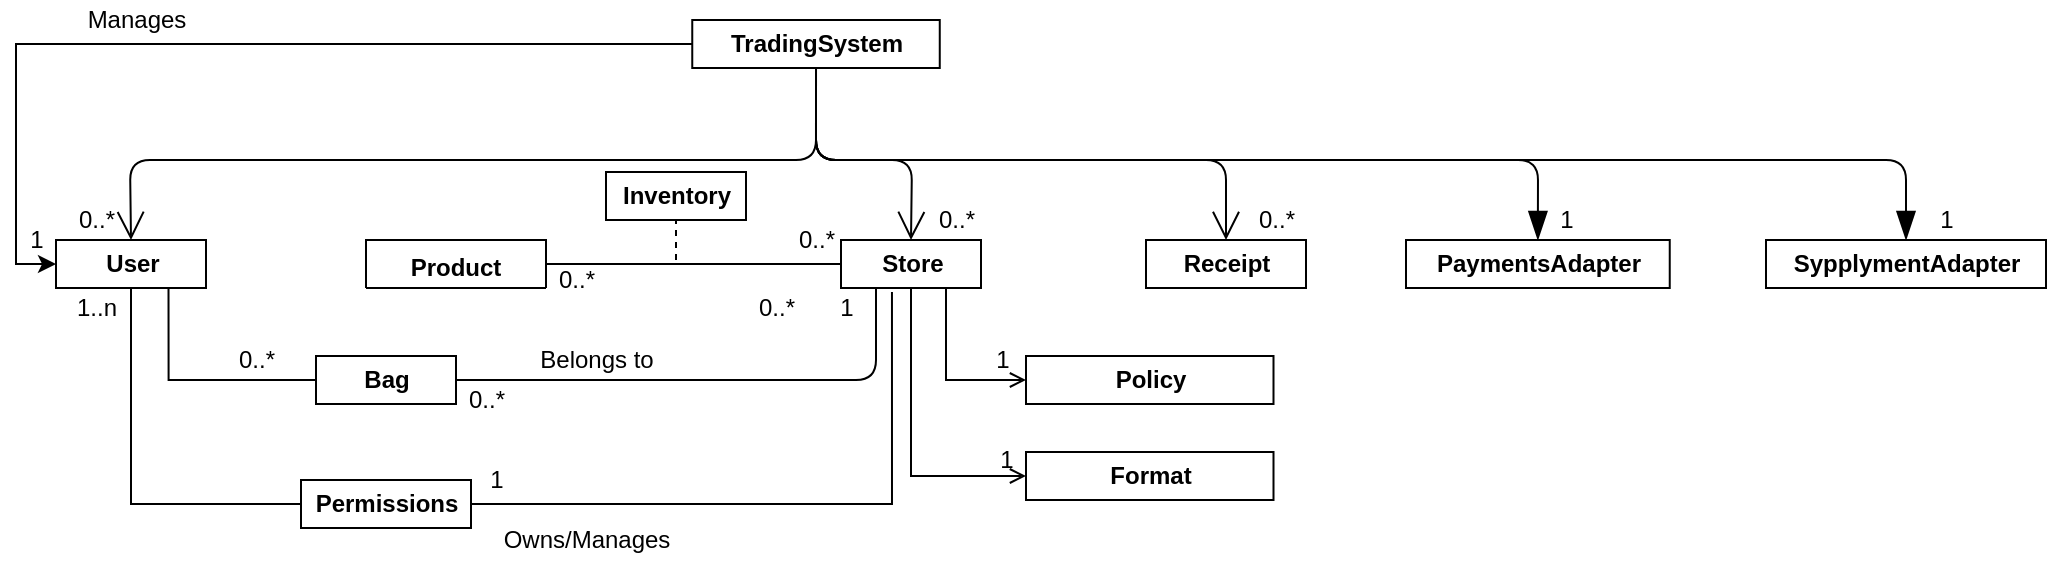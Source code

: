 <mxfile version="14.5.8" type="device"><diagram id="RefZyHLw1zsKc77F1APH" name="Page-1"><mxGraphModel dx="1422" dy="882" grid="1" gridSize="10" guides="1" tooltips="1" connect="1" arrows="1" fold="1" page="1" pageScale="1" pageWidth="850" pageHeight="1100" math="0" shadow="0"><root><mxCell id="0"/><mxCell id="1" parent="0"/><mxCell id="fxyR44luEnfHomacXjEl-32" value="" style="endArrow=blockThin;endFill=1;endSize=12;html=1;exitX=0.5;exitY=1;exitDx=0;exitDy=0;entryX=0.5;entryY=0;entryDx=0;entryDy=0;" parent="1" source="JBgmAeCuhrlYnCRpcaJn-23" target="JBgmAeCuhrlYnCRpcaJn-24" edge="1"><mxGeometry width="160" relative="1" as="geometry"><mxPoint x="725" y="136" as="sourcePoint"/><mxPoint x="1150" y="264" as="targetPoint"/><Array as="points"><mxPoint x="605" y="240"/><mxPoint x="966" y="240"/></Array></mxGeometry></mxCell><mxCell id="fxyR44luEnfHomacXjEl-36" value="" style="endArrow=open;endFill=1;endSize=12;html=1;entryX=0.5;entryY=0;entryDx=0;entryDy=0;exitX=0.5;exitY=1;exitDx=0;exitDy=0;" parent="1" source="JBgmAeCuhrlYnCRpcaJn-23" target="JBgmAeCuhrlYnCRpcaJn-16" edge="1"><mxGeometry width="160" relative="1" as="geometry"><mxPoint x="725" y="136" as="sourcePoint"/><mxPoint x="280" y="356" as="targetPoint"/><Array as="points"><mxPoint x="605" y="240"/><mxPoint x="262" y="240"/></Array></mxGeometry></mxCell><mxCell id="fxyR44luEnfHomacXjEl-37" value="0..*" style="text;html=1;align=center;verticalAlign=middle;resizable=0;points=[];autosize=1;" parent="1" vertex="1"><mxGeometry x="230" y="260" width="30" height="20" as="geometry"/></mxCell><mxCell id="fxyR44luEnfHomacXjEl-43" value="0..*" style="text;html=1;align=center;verticalAlign=middle;resizable=0;points=[];autosize=1;" parent="1" vertex="1"><mxGeometry x="310" y="330" width="30" height="20" as="geometry"/></mxCell><mxCell id="fxyR44luEnfHomacXjEl-45" value="0..*" style="text;html=1;align=center;verticalAlign=middle;resizable=0;points=[];autosize=1;" parent="1" vertex="1"><mxGeometry x="660" y="260" width="30" height="20" as="geometry"/></mxCell><mxCell id="fxyR44luEnfHomacXjEl-73" value="1" style="text;html=1;align=center;verticalAlign=middle;resizable=0;points=[];autosize=1;" parent="1" vertex="1"><mxGeometry x="205" y="270" width="20" height="20" as="geometry"/></mxCell><mxCell id="fxyR44luEnfHomacXjEl-83" value="Product" style="swimlane;fontStyle=1;align=center;verticalAlign=top;childLayout=stackLayout;horizontal=1;startSize=26;horizontalStack=0;resizeParent=1;resizeLast=0;collapsible=1;marginBottom=0;rounded=0;shadow=0;strokeWidth=1;" parent="1" vertex="1"><mxGeometry x="380" y="280" width="90" height="24" as="geometry"><mxRectangle x="340" y="380" width="170" height="26" as="alternateBounds"/></mxGeometry></mxCell><mxCell id="fxyR44luEnfHomacXjEl-145" value="" style="endArrow=blockThin;endFill=1;endSize=12;html=1;entryX=0.5;entryY=0;entryDx=0;entryDy=0;exitX=0.5;exitY=1;exitDx=0;exitDy=0;" parent="1" source="JBgmAeCuhrlYnCRpcaJn-23" target="JBgmAeCuhrlYnCRpcaJn-25" edge="1"><mxGeometry width="160" relative="1" as="geometry"><mxPoint x="725" y="136" as="sourcePoint"/><mxPoint x="1360" y="264" as="targetPoint"/><Array as="points"><mxPoint x="605" y="240"/><mxPoint x="1150" y="240"/></Array></mxGeometry></mxCell><mxCell id="fxyR44luEnfHomacXjEl-146" value="" style="endArrow=open;endFill=1;endSize=12;html=1;exitX=0.5;exitY=1;exitDx=0;exitDy=0;entryX=0.5;entryY=0;entryDx=0;entryDy=0;" parent="1" source="JBgmAeCuhrlYnCRpcaJn-23" target="JBgmAeCuhrlYnCRpcaJn-17" edge="1"><mxGeometry width="160" relative="1" as="geometry"><mxPoint x="725" y="136" as="sourcePoint"/><mxPoint x="600" y="356" as="targetPoint"/><Array as="points"><mxPoint x="605" y="240"/><mxPoint x="653" y="240"/></Array></mxGeometry></mxCell><mxCell id="fxyR44luEnfHomacXjEl-148" value="1" style="text;html=1;align=center;verticalAlign=middle;resizable=0;points=[];autosize=1;" parent="1" vertex="1"><mxGeometry x="1160" y="260" width="20" height="20" as="geometry"/></mxCell><mxCell id="fxyR44luEnfHomacXjEl-149" value="1" style="text;html=1;align=center;verticalAlign=middle;resizable=0;points=[];autosize=1;" parent="1" vertex="1"><mxGeometry x="970" y="260" width="20" height="20" as="geometry"/></mxCell><mxCell id="fxyR44luEnfHomacXjEl-152" value="1" style="text;html=1;align=center;verticalAlign=middle;resizable=0;points=[];autosize=1;" parent="1" vertex="1"><mxGeometry x="690" y="380" width="20" height="20" as="geometry"/></mxCell><mxCell id="fxyR44luEnfHomacXjEl-153" value="1" style="text;html=1;align=center;verticalAlign=middle;resizable=0;points=[];autosize=1;" parent="1" vertex="1"><mxGeometry x="687.5" y="330" width="20" height="20" as="geometry"/></mxCell><mxCell id="RaA0gmaQhVdnIfGNhmqf-37" value="0..*" style="text;html=1;align=center;verticalAlign=middle;resizable=0;points=[];autosize=1;" parent="1" vertex="1"><mxGeometry x="820" y="260" width="30" height="20" as="geometry"/></mxCell><mxCell id="JBgmAeCuhrlYnCRpcaJn-6" value="Manages" style="text;html=1;align=center;verticalAlign=middle;resizable=0;points=[];autosize=1;" parent="1" vertex="1"><mxGeometry x="230" y="160" width="70" height="20" as="geometry"/></mxCell><mxCell id="JBgmAeCuhrlYnCRpcaJn-14" value="&lt;b&gt;Bag&lt;/b&gt;" style="html=1;" parent="1" vertex="1"><mxGeometry x="355" y="338" width="70" height="24" as="geometry"/></mxCell><mxCell id="QIRjCfCpLV895AjN713s-2" style="edgeStyle=orthogonalEdgeStyle;rounded=0;orthogonalLoop=1;jettySize=auto;html=1;exitX=0.5;exitY=1;exitDx=0;exitDy=0;entryX=0;entryY=0.5;entryDx=0;entryDy=0;endArrow=none;endFill=0;" edge="1" parent="1" source="JBgmAeCuhrlYnCRpcaJn-16" target="JBgmAeCuhrlYnCRpcaJn-59"><mxGeometry relative="1" as="geometry"/></mxCell><mxCell id="QIRjCfCpLV895AjN713s-12" style="edgeStyle=orthogonalEdgeStyle;rounded=0;orthogonalLoop=1;jettySize=auto;html=1;exitX=0.75;exitY=1;exitDx=0;exitDy=0;entryX=0;entryY=0.5;entryDx=0;entryDy=0;endArrow=none;endFill=0;" edge="1" parent="1" source="JBgmAeCuhrlYnCRpcaJn-16" target="JBgmAeCuhrlYnCRpcaJn-14"><mxGeometry relative="1" as="geometry"/></mxCell><mxCell id="JBgmAeCuhrlYnCRpcaJn-16" value="&lt;b&gt;User&lt;/b&gt;" style="html=1;" parent="1" vertex="1"><mxGeometry x="225" y="280" width="75" height="24" as="geometry"/></mxCell><mxCell id="QIRjCfCpLV895AjN713s-9" style="edgeStyle=orthogonalEdgeStyle;rounded=0;orthogonalLoop=1;jettySize=auto;html=1;exitX=0.75;exitY=1;exitDx=0;exitDy=0;entryX=0;entryY=0.5;entryDx=0;entryDy=0;endArrow=open;endFill=0;" edge="1" parent="1" source="JBgmAeCuhrlYnCRpcaJn-17" target="JBgmAeCuhrlYnCRpcaJn-22"><mxGeometry relative="1" as="geometry"/></mxCell><mxCell id="QIRjCfCpLV895AjN713s-10" style="edgeStyle=orthogonalEdgeStyle;rounded=0;orthogonalLoop=1;jettySize=auto;html=1;exitX=0.5;exitY=1;exitDx=0;exitDy=0;entryX=0;entryY=0.5;entryDx=0;entryDy=0;endArrow=open;endFill=0;" edge="1" parent="1" source="JBgmAeCuhrlYnCRpcaJn-17" target="JBgmAeCuhrlYnCRpcaJn-21"><mxGeometry relative="1" as="geometry"/></mxCell><mxCell id="JBgmAeCuhrlYnCRpcaJn-17" value="&lt;b&gt;Store&lt;/b&gt;" style="html=1;" parent="1" vertex="1"><mxGeometry x="617.5" y="280" width="70" height="24" as="geometry"/></mxCell><mxCell id="JBgmAeCuhrlYnCRpcaJn-18" value="&lt;b&gt;Receipt&lt;/b&gt;" style="html=1;" parent="1" vertex="1"><mxGeometry x="770" y="280" width="80" height="24" as="geometry"/></mxCell><mxCell id="JBgmAeCuhrlYnCRpcaJn-21" value="&lt;span style=&quot;font-weight: 700&quot;&gt;Format&lt;/span&gt;" style="html=1;" parent="1" vertex="1"><mxGeometry x="710" y="386" width="123.75" height="24" as="geometry"/></mxCell><mxCell id="JBgmAeCuhrlYnCRpcaJn-22" value="&lt;span style=&quot;font-weight: 700&quot;&gt;Policy&lt;/span&gt;" style="html=1;" parent="1" vertex="1"><mxGeometry x="710" y="338" width="123.75" height="24" as="geometry"/></mxCell><mxCell id="QIRjCfCpLV895AjN713s-6" style="edgeStyle=orthogonalEdgeStyle;rounded=0;orthogonalLoop=1;jettySize=auto;html=1;exitX=0;exitY=0.5;exitDx=0;exitDy=0;entryX=0;entryY=0.5;entryDx=0;entryDy=0;" edge="1" parent="1" source="JBgmAeCuhrlYnCRpcaJn-23" target="JBgmAeCuhrlYnCRpcaJn-16"><mxGeometry relative="1" as="geometry"/></mxCell><mxCell id="JBgmAeCuhrlYnCRpcaJn-23" value="&lt;span style=&quot;font-weight: 700&quot;&gt;TradingSystem&lt;/span&gt;" style="html=1;" parent="1" vertex="1"><mxGeometry x="543.13" y="170" width="123.75" height="24" as="geometry"/></mxCell><mxCell id="JBgmAeCuhrlYnCRpcaJn-24" value="&lt;span style=&quot;font-weight: 700&quot;&gt;PaymentsAdapter&lt;/span&gt;" style="html=1;" parent="1" vertex="1"><mxGeometry x="900.0" y="280" width="131.87" height="24" as="geometry"/></mxCell><mxCell id="JBgmAeCuhrlYnCRpcaJn-25" value="&lt;span style=&quot;font-weight: 700&quot;&gt;SypplymentAdapter&lt;/span&gt;" style="html=1;" parent="1" vertex="1"><mxGeometry x="1080" y="280" width="140" height="24" as="geometry"/></mxCell><mxCell id="JBgmAeCuhrlYnCRpcaJn-29" value="" style="endArrow=open;endFill=1;endSize=12;html=1;exitX=0.5;exitY=1;exitDx=0;exitDy=0;entryX=0.5;entryY=0;entryDx=0;entryDy=0;" parent="1" source="JBgmAeCuhrlYnCRpcaJn-23" target="JBgmAeCuhrlYnCRpcaJn-18" edge="1"><mxGeometry width="160" relative="1" as="geometry"><mxPoint x="615.005" y="204" as="sourcePoint"/><mxPoint x="662.5" y="290" as="targetPoint"/><Array as="points"><mxPoint x="605" y="240"/><mxPoint x="810" y="240"/></Array></mxGeometry></mxCell><mxCell id="JBgmAeCuhrlYnCRpcaJn-39" value="" style="endArrow=none;html=1;entryX=0.25;entryY=1;entryDx=0;entryDy=0;exitX=1;exitY=0.5;exitDx=0;exitDy=0;" parent="1" source="JBgmAeCuhrlYnCRpcaJn-14" target="JBgmAeCuhrlYnCRpcaJn-17" edge="1"><mxGeometry width="50" height="50" relative="1" as="geometry"><mxPoint x="430" y="490" as="sourcePoint"/><mxPoint x="480" y="440" as="targetPoint"/><Array as="points"><mxPoint x="580" y="350"/><mxPoint x="635" y="350"/></Array></mxGeometry></mxCell><mxCell id="JBgmAeCuhrlYnCRpcaJn-40" value="Belongs to" style="text;html=1;align=center;verticalAlign=middle;resizable=0;points=[];autosize=1;" parent="1" vertex="1"><mxGeometry x="460" y="330" width="70" height="20" as="geometry"/></mxCell><mxCell id="JBgmAeCuhrlYnCRpcaJn-41" value="1" style="text;html=1;align=center;verticalAlign=middle;resizable=0;points=[];autosize=1;" parent="1" vertex="1"><mxGeometry x="610" y="304" width="20" height="20" as="geometry"/></mxCell><mxCell id="JBgmAeCuhrlYnCRpcaJn-42" value="0..*" style="text;html=1;align=center;verticalAlign=middle;resizable=0;points=[];autosize=1;" parent="1" vertex="1"><mxGeometry x="425" y="350" width="30" height="20" as="geometry"/></mxCell><mxCell id="JBgmAeCuhrlYnCRpcaJn-43" value="" style="endArrow=none;html=1;exitX=1;exitY=0.5;exitDx=0;exitDy=0;entryX=0;entryY=0.5;entryDx=0;entryDy=0;" parent="1" source="fxyR44luEnfHomacXjEl-83" target="JBgmAeCuhrlYnCRpcaJn-17" edge="1"><mxGeometry width="50" height="50" relative="1" as="geometry"><mxPoint x="365" y="384" as="sourcePoint"/><mxPoint x="620" y="340" as="targetPoint"/></mxGeometry></mxCell><mxCell id="JBgmAeCuhrlYnCRpcaJn-44" value="0..*" style="text;html=1;align=center;verticalAlign=middle;resizable=0;points=[];autosize=1;" parent="1" vertex="1"><mxGeometry x="590.01" y="270" width="30" height="20" as="geometry"/></mxCell><mxCell id="JBgmAeCuhrlYnCRpcaJn-45" value="0..*" style="text;html=1;align=center;verticalAlign=middle;resizable=0;points=[];autosize=1;" parent="1" vertex="1"><mxGeometry x="470" y="290" width="30" height="20" as="geometry"/></mxCell><mxCell id="JBgmAeCuhrlYnCRpcaJn-53" value="Owns/Manages" style="text;html=1;align=center;verticalAlign=middle;resizable=0;points=[];autosize=1;" parent="1" vertex="1"><mxGeometry x="440" y="420" width="100" height="20" as="geometry"/></mxCell><mxCell id="JBgmAeCuhrlYnCRpcaJn-55" value="0..*" style="text;html=1;align=center;verticalAlign=middle;resizable=0;points=[];autosize=1;" parent="1" vertex="1"><mxGeometry x="570" y="304" width="30" height="20" as="geometry"/></mxCell><mxCell id="JBgmAeCuhrlYnCRpcaJn-56" value="&lt;b&gt;Inventory&lt;/b&gt;" style="html=1;" parent="1" vertex="1"><mxGeometry x="500" y="246" width="70" height="24" as="geometry"/></mxCell><mxCell id="JBgmAeCuhrlYnCRpcaJn-58" value="" style="endArrow=none;dashed=1;html=1;entryX=0.5;entryY=1;entryDx=0;entryDy=0;" parent="1" target="JBgmAeCuhrlYnCRpcaJn-56" edge="1"><mxGeometry width="50" height="50" relative="1" as="geometry"><mxPoint x="535" y="290" as="sourcePoint"/><mxPoint x="460" y="390" as="targetPoint"/></mxGeometry></mxCell><mxCell id="QIRjCfCpLV895AjN713s-11" style="edgeStyle=orthogonalEdgeStyle;rounded=0;orthogonalLoop=1;jettySize=auto;html=1;exitX=1;exitY=0.5;exitDx=0;exitDy=0;entryX=0.364;entryY=1.083;entryDx=0;entryDy=0;entryPerimeter=0;endArrow=none;endFill=0;" edge="1" parent="1" source="JBgmAeCuhrlYnCRpcaJn-59" target="JBgmAeCuhrlYnCRpcaJn-17"><mxGeometry relative="1" as="geometry"/></mxCell><mxCell id="JBgmAeCuhrlYnCRpcaJn-59" value="&lt;b&gt;Permissions&lt;/b&gt;" style="html=1;" parent="1" vertex="1"><mxGeometry x="347.5" y="400" width="85" height="24" as="geometry"/></mxCell><mxCell id="QIRjCfCpLV895AjN713s-8" value="1" style="text;html=1;align=center;verticalAlign=middle;resizable=0;points=[];autosize=1;strokeColor=none;" vertex="1" parent="1"><mxGeometry x="435" y="390" width="20" height="20" as="geometry"/></mxCell><mxCell id="QIRjCfCpLV895AjN713s-13" value="1..n" style="text;html=1;align=center;verticalAlign=middle;resizable=0;points=[];autosize=1;strokeColor=none;" vertex="1" parent="1"><mxGeometry x="225" y="304" width="40" height="20" as="geometry"/></mxCell></root></mxGraphModel></diagram></mxfile>